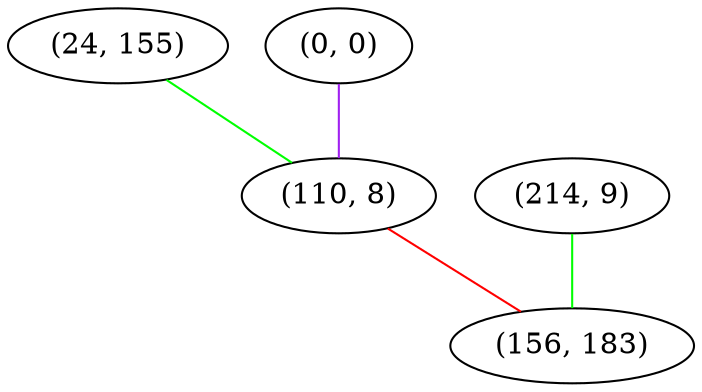 graph "" {
"(24, 155)";
"(0, 0)";
"(214, 9)";
"(110, 8)";
"(156, 183)";
"(24, 155)" -- "(110, 8)"  [color=green, key=0, weight=2];
"(0, 0)" -- "(110, 8)"  [color=purple, key=0, weight=4];
"(214, 9)" -- "(156, 183)"  [color=green, key=0, weight=2];
"(110, 8)" -- "(156, 183)"  [color=red, key=0, weight=1];
}
